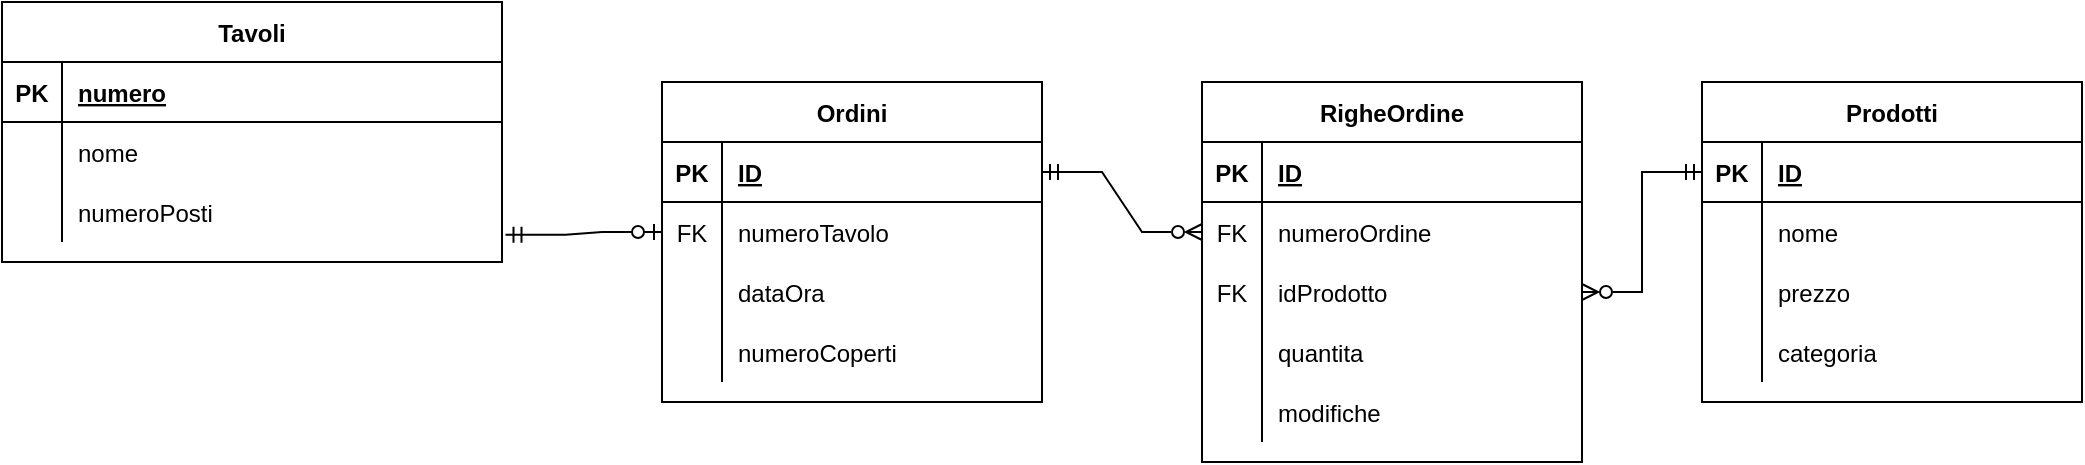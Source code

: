 <mxfile version="26.0.9">
  <diagram id="R2lEEEUBdFMjLlhIrx00" name="Page-1">
    <mxGraphModel dx="2284" dy="836" grid="1" gridSize="10" guides="1" tooltips="1" connect="1" arrows="1" fold="1" page="1" pageScale="1" pageWidth="850" pageHeight="1100" math="0" shadow="0" extFonts="Permanent Marker^https://fonts.googleapis.com/css?family=Permanent+Marker">
      <root>
        <mxCell id="0" />
        <mxCell id="1" parent="0" />
        <mxCell id="C-vyLk0tnHw3VtMMgP7b-23" value="Tavoli" style="shape=table;startSize=30;container=1;collapsible=1;childLayout=tableLayout;fixedRows=1;rowLines=0;fontStyle=1;align=center;resizeLast=1;" parent="1" vertex="1">
          <mxGeometry x="-10" y="80" width="250" height="130" as="geometry" />
        </mxCell>
        <mxCell id="C-vyLk0tnHw3VtMMgP7b-24" value="" style="shape=partialRectangle;collapsible=0;dropTarget=0;pointerEvents=0;fillColor=none;points=[[0,0.5],[1,0.5]];portConstraint=eastwest;top=0;left=0;right=0;bottom=1;" parent="C-vyLk0tnHw3VtMMgP7b-23" vertex="1">
          <mxGeometry y="30" width="250" height="30" as="geometry" />
        </mxCell>
        <mxCell id="C-vyLk0tnHw3VtMMgP7b-25" value="PK" style="shape=partialRectangle;overflow=hidden;connectable=0;fillColor=none;top=0;left=0;bottom=0;right=0;fontStyle=1;" parent="C-vyLk0tnHw3VtMMgP7b-24" vertex="1">
          <mxGeometry width="30" height="30" as="geometry">
            <mxRectangle width="30" height="30" as="alternateBounds" />
          </mxGeometry>
        </mxCell>
        <mxCell id="C-vyLk0tnHw3VtMMgP7b-26" value="numero" style="shape=partialRectangle;overflow=hidden;connectable=0;fillColor=none;top=0;left=0;bottom=0;right=0;align=left;spacingLeft=6;fontStyle=5;" parent="C-vyLk0tnHw3VtMMgP7b-24" vertex="1">
          <mxGeometry x="30" width="220" height="30" as="geometry">
            <mxRectangle width="220" height="30" as="alternateBounds" />
          </mxGeometry>
        </mxCell>
        <mxCell id="C-vyLk0tnHw3VtMMgP7b-27" value="" style="shape=partialRectangle;collapsible=0;dropTarget=0;pointerEvents=0;fillColor=none;points=[[0,0.5],[1,0.5]];portConstraint=eastwest;top=0;left=0;right=0;bottom=0;" parent="C-vyLk0tnHw3VtMMgP7b-23" vertex="1">
          <mxGeometry y="60" width="250" height="30" as="geometry" />
        </mxCell>
        <mxCell id="C-vyLk0tnHw3VtMMgP7b-28" value="" style="shape=partialRectangle;overflow=hidden;connectable=0;fillColor=none;top=0;left=0;bottom=0;right=0;" parent="C-vyLk0tnHw3VtMMgP7b-27" vertex="1">
          <mxGeometry width="30" height="30" as="geometry">
            <mxRectangle width="30" height="30" as="alternateBounds" />
          </mxGeometry>
        </mxCell>
        <mxCell id="C-vyLk0tnHw3VtMMgP7b-29" value="nome" style="shape=partialRectangle;overflow=hidden;connectable=0;fillColor=none;top=0;left=0;bottom=0;right=0;align=left;spacingLeft=6;" parent="C-vyLk0tnHw3VtMMgP7b-27" vertex="1">
          <mxGeometry x="30" width="220" height="30" as="geometry">
            <mxRectangle width="220" height="30" as="alternateBounds" />
          </mxGeometry>
        </mxCell>
        <mxCell id="eRWB2cdY8UxytR5iI7Xw-17" value="" style="shape=partialRectangle;collapsible=0;dropTarget=0;pointerEvents=0;fillColor=none;points=[[0,0.5],[1,0.5]];portConstraint=eastwest;top=0;left=0;right=0;bottom=0;" parent="C-vyLk0tnHw3VtMMgP7b-23" vertex="1">
          <mxGeometry y="90" width="250" height="30" as="geometry" />
        </mxCell>
        <mxCell id="eRWB2cdY8UxytR5iI7Xw-18" value="" style="shape=partialRectangle;overflow=hidden;connectable=0;fillColor=none;top=0;left=0;bottom=0;right=0;" parent="eRWB2cdY8UxytR5iI7Xw-17" vertex="1">
          <mxGeometry width="30" height="30" as="geometry">
            <mxRectangle width="30" height="30" as="alternateBounds" />
          </mxGeometry>
        </mxCell>
        <mxCell id="eRWB2cdY8UxytR5iI7Xw-19" value="numeroPosti" style="shape=partialRectangle;overflow=hidden;connectable=0;fillColor=none;top=0;left=0;bottom=0;right=0;align=left;spacingLeft=6;" parent="eRWB2cdY8UxytR5iI7Xw-17" vertex="1">
          <mxGeometry x="30" width="220" height="30" as="geometry">
            <mxRectangle width="220" height="30" as="alternateBounds" />
          </mxGeometry>
        </mxCell>
        <mxCell id="eRWB2cdY8UxytR5iI7Xw-23" value="Ordini" style="shape=table;startSize=30;container=1;collapsible=1;childLayout=tableLayout;fixedRows=1;rowLines=0;fontStyle=1;align=center;resizeLast=1;" parent="1" vertex="1">
          <mxGeometry x="320" y="120" width="190" height="160" as="geometry">
            <mxRectangle x="50" y="550" width="60" height="30" as="alternateBounds" />
          </mxGeometry>
        </mxCell>
        <mxCell id="eRWB2cdY8UxytR5iI7Xw-24" value="" style="shape=partialRectangle;collapsible=0;dropTarget=0;pointerEvents=0;fillColor=none;points=[[0,0.5],[1,0.5]];portConstraint=eastwest;top=0;left=0;right=0;bottom=1;" parent="eRWB2cdY8UxytR5iI7Xw-23" vertex="1">
          <mxGeometry y="30" width="190" height="30" as="geometry" />
        </mxCell>
        <mxCell id="eRWB2cdY8UxytR5iI7Xw-25" value="PK" style="shape=partialRectangle;overflow=hidden;connectable=0;fillColor=none;top=0;left=0;bottom=0;right=0;fontStyle=1;" parent="eRWB2cdY8UxytR5iI7Xw-24" vertex="1">
          <mxGeometry width="30" height="30" as="geometry">
            <mxRectangle width="30" height="30" as="alternateBounds" />
          </mxGeometry>
        </mxCell>
        <mxCell id="eRWB2cdY8UxytR5iI7Xw-26" value="ID" style="shape=partialRectangle;overflow=hidden;connectable=0;fillColor=none;top=0;left=0;bottom=0;right=0;align=left;spacingLeft=6;fontStyle=5;" parent="eRWB2cdY8UxytR5iI7Xw-24" vertex="1">
          <mxGeometry x="30" width="160" height="30" as="geometry">
            <mxRectangle width="160" height="30" as="alternateBounds" />
          </mxGeometry>
        </mxCell>
        <mxCell id="eRWB2cdY8UxytR5iI7Xw-27" value="" style="shape=partialRectangle;collapsible=0;dropTarget=0;pointerEvents=0;fillColor=none;points=[[0,0.5],[1,0.5]];portConstraint=eastwest;top=0;left=0;right=0;bottom=0;" parent="eRWB2cdY8UxytR5iI7Xw-23" vertex="1">
          <mxGeometry y="60" width="190" height="30" as="geometry" />
        </mxCell>
        <mxCell id="eRWB2cdY8UxytR5iI7Xw-28" value="FK" style="shape=partialRectangle;overflow=hidden;connectable=0;fillColor=none;top=0;left=0;bottom=0;right=0;" parent="eRWB2cdY8UxytR5iI7Xw-27" vertex="1">
          <mxGeometry width="30" height="30" as="geometry">
            <mxRectangle width="30" height="30" as="alternateBounds" />
          </mxGeometry>
        </mxCell>
        <mxCell id="eRWB2cdY8UxytR5iI7Xw-29" value="numeroTavolo" style="shape=partialRectangle;overflow=hidden;connectable=0;fillColor=none;top=0;left=0;bottom=0;right=0;align=left;spacingLeft=6;" parent="eRWB2cdY8UxytR5iI7Xw-27" vertex="1">
          <mxGeometry x="30" width="160" height="30" as="geometry">
            <mxRectangle width="160" height="30" as="alternateBounds" />
          </mxGeometry>
        </mxCell>
        <mxCell id="eRWB2cdY8UxytR5iI7Xw-30" value="" style="shape=partialRectangle;collapsible=0;dropTarget=0;pointerEvents=0;fillColor=none;points=[[0,0.5],[1,0.5]];portConstraint=eastwest;top=0;left=0;right=0;bottom=0;" parent="eRWB2cdY8UxytR5iI7Xw-23" vertex="1">
          <mxGeometry y="90" width="190" height="30" as="geometry" />
        </mxCell>
        <mxCell id="eRWB2cdY8UxytR5iI7Xw-31" value="" style="shape=partialRectangle;overflow=hidden;connectable=0;fillColor=none;top=0;left=0;bottom=0;right=0;" parent="eRWB2cdY8UxytR5iI7Xw-30" vertex="1">
          <mxGeometry width="30" height="30" as="geometry">
            <mxRectangle width="30" height="30" as="alternateBounds" />
          </mxGeometry>
        </mxCell>
        <mxCell id="eRWB2cdY8UxytR5iI7Xw-32" value="dataOra" style="shape=partialRectangle;overflow=hidden;connectable=0;fillColor=none;top=0;left=0;bottom=0;right=0;align=left;spacingLeft=6;" parent="eRWB2cdY8UxytR5iI7Xw-30" vertex="1">
          <mxGeometry x="30" width="160" height="30" as="geometry">
            <mxRectangle width="160" height="30" as="alternateBounds" />
          </mxGeometry>
        </mxCell>
        <mxCell id="eRWB2cdY8UxytR5iI7Xw-33" value="" style="shape=partialRectangle;collapsible=0;dropTarget=0;pointerEvents=0;fillColor=none;points=[[0,0.5],[1,0.5]];portConstraint=eastwest;top=0;left=0;right=0;bottom=0;" parent="eRWB2cdY8UxytR5iI7Xw-23" vertex="1">
          <mxGeometry y="120" width="190" height="30" as="geometry" />
        </mxCell>
        <mxCell id="eRWB2cdY8UxytR5iI7Xw-34" value="" style="shape=partialRectangle;overflow=hidden;connectable=0;fillColor=none;top=0;left=0;bottom=0;right=0;" parent="eRWB2cdY8UxytR5iI7Xw-33" vertex="1">
          <mxGeometry width="30" height="30" as="geometry">
            <mxRectangle width="30" height="30" as="alternateBounds" />
          </mxGeometry>
        </mxCell>
        <mxCell id="eRWB2cdY8UxytR5iI7Xw-35" value="numeroCoperti" style="shape=partialRectangle;overflow=hidden;connectable=0;fillColor=none;top=0;left=0;bottom=0;right=0;align=left;spacingLeft=6;" parent="eRWB2cdY8UxytR5iI7Xw-33" vertex="1">
          <mxGeometry x="30" width="160" height="30" as="geometry">
            <mxRectangle width="160" height="30" as="alternateBounds" />
          </mxGeometry>
        </mxCell>
        <mxCell id="3ExfqTjJAd65oJmHLiMI-1" value="" style="edgeStyle=entityRelationEdgeStyle;fontSize=12;html=1;endArrow=ERzeroToOne;endFill=1;rounded=0;exitX=1.007;exitY=0.878;exitDx=0;exitDy=0;exitPerimeter=0;entryX=0;entryY=0.5;entryDx=0;entryDy=0;startArrow=ERmandOne;startFill=0;" parent="1" source="eRWB2cdY8UxytR5iI7Xw-17" target="eRWB2cdY8UxytR5iI7Xw-27" edge="1">
          <mxGeometry width="100" height="100" relative="1" as="geometry">
            <mxPoint x="380" y="260" as="sourcePoint" />
            <mxPoint x="470" y="230" as="targetPoint" />
          </mxGeometry>
        </mxCell>
        <mxCell id="3ExfqTjJAd65oJmHLiMI-2" value="Prodotti" style="shape=table;startSize=30;container=1;collapsible=1;childLayout=tableLayout;fixedRows=1;rowLines=0;fontStyle=1;align=center;resizeLast=1;" parent="1" vertex="1">
          <mxGeometry x="840" y="120" width="190" height="160" as="geometry">
            <mxRectangle x="50" y="550" width="60" height="30" as="alternateBounds" />
          </mxGeometry>
        </mxCell>
        <mxCell id="3ExfqTjJAd65oJmHLiMI-3" value="" style="shape=partialRectangle;collapsible=0;dropTarget=0;pointerEvents=0;fillColor=none;points=[[0,0.5],[1,0.5]];portConstraint=eastwest;top=0;left=0;right=0;bottom=1;" parent="3ExfqTjJAd65oJmHLiMI-2" vertex="1">
          <mxGeometry y="30" width="190" height="30" as="geometry" />
        </mxCell>
        <mxCell id="3ExfqTjJAd65oJmHLiMI-4" value="PK" style="shape=partialRectangle;overflow=hidden;connectable=0;fillColor=none;top=0;left=0;bottom=0;right=0;fontStyle=1;" parent="3ExfqTjJAd65oJmHLiMI-3" vertex="1">
          <mxGeometry width="30" height="30" as="geometry">
            <mxRectangle width="30" height="30" as="alternateBounds" />
          </mxGeometry>
        </mxCell>
        <mxCell id="3ExfqTjJAd65oJmHLiMI-5" value="ID" style="shape=partialRectangle;overflow=hidden;connectable=0;fillColor=none;top=0;left=0;bottom=0;right=0;align=left;spacingLeft=6;fontStyle=5;" parent="3ExfqTjJAd65oJmHLiMI-3" vertex="1">
          <mxGeometry x="30" width="160" height="30" as="geometry">
            <mxRectangle width="160" height="30" as="alternateBounds" />
          </mxGeometry>
        </mxCell>
        <mxCell id="3ExfqTjJAd65oJmHLiMI-6" value="" style="shape=partialRectangle;collapsible=0;dropTarget=0;pointerEvents=0;fillColor=none;points=[[0,0.5],[1,0.5]];portConstraint=eastwest;top=0;left=0;right=0;bottom=0;" parent="3ExfqTjJAd65oJmHLiMI-2" vertex="1">
          <mxGeometry y="60" width="190" height="30" as="geometry" />
        </mxCell>
        <mxCell id="3ExfqTjJAd65oJmHLiMI-7" value="" style="shape=partialRectangle;overflow=hidden;connectable=0;fillColor=none;top=0;left=0;bottom=0;right=0;" parent="3ExfqTjJAd65oJmHLiMI-6" vertex="1">
          <mxGeometry width="30" height="30" as="geometry">
            <mxRectangle width="30" height="30" as="alternateBounds" />
          </mxGeometry>
        </mxCell>
        <mxCell id="3ExfqTjJAd65oJmHLiMI-8" value="nome" style="shape=partialRectangle;overflow=hidden;connectable=0;fillColor=none;top=0;left=0;bottom=0;right=0;align=left;spacingLeft=6;" parent="3ExfqTjJAd65oJmHLiMI-6" vertex="1">
          <mxGeometry x="30" width="160" height="30" as="geometry">
            <mxRectangle width="160" height="30" as="alternateBounds" />
          </mxGeometry>
        </mxCell>
        <mxCell id="3ExfqTjJAd65oJmHLiMI-9" value="" style="shape=partialRectangle;collapsible=0;dropTarget=0;pointerEvents=0;fillColor=none;points=[[0,0.5],[1,0.5]];portConstraint=eastwest;top=0;left=0;right=0;bottom=0;" parent="3ExfqTjJAd65oJmHLiMI-2" vertex="1">
          <mxGeometry y="90" width="190" height="30" as="geometry" />
        </mxCell>
        <mxCell id="3ExfqTjJAd65oJmHLiMI-10" value="" style="shape=partialRectangle;overflow=hidden;connectable=0;fillColor=none;top=0;left=0;bottom=0;right=0;" parent="3ExfqTjJAd65oJmHLiMI-9" vertex="1">
          <mxGeometry width="30" height="30" as="geometry">
            <mxRectangle width="30" height="30" as="alternateBounds" />
          </mxGeometry>
        </mxCell>
        <mxCell id="3ExfqTjJAd65oJmHLiMI-11" value="prezzo" style="shape=partialRectangle;overflow=hidden;connectable=0;fillColor=none;top=0;left=0;bottom=0;right=0;align=left;spacingLeft=6;" parent="3ExfqTjJAd65oJmHLiMI-9" vertex="1">
          <mxGeometry x="30" width="160" height="30" as="geometry">
            <mxRectangle width="160" height="30" as="alternateBounds" />
          </mxGeometry>
        </mxCell>
        <mxCell id="3ExfqTjJAd65oJmHLiMI-12" value="" style="shape=partialRectangle;collapsible=0;dropTarget=0;pointerEvents=0;fillColor=none;points=[[0,0.5],[1,0.5]];portConstraint=eastwest;top=0;left=0;right=0;bottom=0;" parent="3ExfqTjJAd65oJmHLiMI-2" vertex="1">
          <mxGeometry y="120" width="190" height="30" as="geometry" />
        </mxCell>
        <mxCell id="3ExfqTjJAd65oJmHLiMI-13" value="" style="shape=partialRectangle;overflow=hidden;connectable=0;fillColor=none;top=0;left=0;bottom=0;right=0;" parent="3ExfqTjJAd65oJmHLiMI-12" vertex="1">
          <mxGeometry width="30" height="30" as="geometry">
            <mxRectangle width="30" height="30" as="alternateBounds" />
          </mxGeometry>
        </mxCell>
        <mxCell id="3ExfqTjJAd65oJmHLiMI-14" value="categoria" style="shape=partialRectangle;overflow=hidden;connectable=0;fillColor=none;top=0;left=0;bottom=0;right=0;align=left;spacingLeft=6;" parent="3ExfqTjJAd65oJmHLiMI-12" vertex="1">
          <mxGeometry x="30" width="160" height="30" as="geometry">
            <mxRectangle width="160" height="30" as="alternateBounds" />
          </mxGeometry>
        </mxCell>
        <mxCell id="3ExfqTjJAd65oJmHLiMI-15" value="RigheOrdine" style="shape=table;startSize=30;container=1;collapsible=1;childLayout=tableLayout;fixedRows=1;rowLines=0;fontStyle=1;align=center;resizeLast=1;" parent="1" vertex="1">
          <mxGeometry x="590" y="120" width="190" height="190" as="geometry">
            <mxRectangle x="50" y="550" width="60" height="30" as="alternateBounds" />
          </mxGeometry>
        </mxCell>
        <mxCell id="3ExfqTjJAd65oJmHLiMI-16" value="" style="shape=partialRectangle;collapsible=0;dropTarget=0;pointerEvents=0;fillColor=none;points=[[0,0.5],[1,0.5]];portConstraint=eastwest;top=0;left=0;right=0;bottom=1;" parent="3ExfqTjJAd65oJmHLiMI-15" vertex="1">
          <mxGeometry y="30" width="190" height="30" as="geometry" />
        </mxCell>
        <mxCell id="3ExfqTjJAd65oJmHLiMI-17" value="PK" style="shape=partialRectangle;overflow=hidden;connectable=0;fillColor=none;top=0;left=0;bottom=0;right=0;fontStyle=1;" parent="3ExfqTjJAd65oJmHLiMI-16" vertex="1">
          <mxGeometry width="30" height="30" as="geometry">
            <mxRectangle width="30" height="30" as="alternateBounds" />
          </mxGeometry>
        </mxCell>
        <mxCell id="3ExfqTjJAd65oJmHLiMI-18" value="ID" style="shape=partialRectangle;overflow=hidden;connectable=0;fillColor=none;top=0;left=0;bottom=0;right=0;align=left;spacingLeft=6;fontStyle=5;" parent="3ExfqTjJAd65oJmHLiMI-16" vertex="1">
          <mxGeometry x="30" width="160" height="30" as="geometry">
            <mxRectangle width="160" height="30" as="alternateBounds" />
          </mxGeometry>
        </mxCell>
        <mxCell id="3ExfqTjJAd65oJmHLiMI-19" value="" style="shape=partialRectangle;collapsible=0;dropTarget=0;pointerEvents=0;fillColor=none;points=[[0,0.5],[1,0.5]];portConstraint=eastwest;top=0;left=0;right=0;bottom=0;" parent="3ExfqTjJAd65oJmHLiMI-15" vertex="1">
          <mxGeometry y="60" width="190" height="30" as="geometry" />
        </mxCell>
        <mxCell id="3ExfqTjJAd65oJmHLiMI-20" value="FK" style="shape=partialRectangle;overflow=hidden;connectable=0;fillColor=none;top=0;left=0;bottom=0;right=0;" parent="3ExfqTjJAd65oJmHLiMI-19" vertex="1">
          <mxGeometry width="30" height="30" as="geometry">
            <mxRectangle width="30" height="30" as="alternateBounds" />
          </mxGeometry>
        </mxCell>
        <mxCell id="3ExfqTjJAd65oJmHLiMI-21" value="numeroOrdine" style="shape=partialRectangle;overflow=hidden;connectable=0;fillColor=none;top=0;left=0;bottom=0;right=0;align=left;spacingLeft=6;" parent="3ExfqTjJAd65oJmHLiMI-19" vertex="1">
          <mxGeometry x="30" width="160" height="30" as="geometry">
            <mxRectangle width="160" height="30" as="alternateBounds" />
          </mxGeometry>
        </mxCell>
        <mxCell id="3ExfqTjJAd65oJmHLiMI-22" value="" style="shape=partialRectangle;collapsible=0;dropTarget=0;pointerEvents=0;fillColor=none;points=[[0,0.5],[1,0.5]];portConstraint=eastwest;top=0;left=0;right=0;bottom=0;" parent="3ExfqTjJAd65oJmHLiMI-15" vertex="1">
          <mxGeometry y="90" width="190" height="30" as="geometry" />
        </mxCell>
        <mxCell id="3ExfqTjJAd65oJmHLiMI-23" value="FK" style="shape=partialRectangle;overflow=hidden;connectable=0;fillColor=none;top=0;left=0;bottom=0;right=0;" parent="3ExfqTjJAd65oJmHLiMI-22" vertex="1">
          <mxGeometry width="30" height="30" as="geometry">
            <mxRectangle width="30" height="30" as="alternateBounds" />
          </mxGeometry>
        </mxCell>
        <mxCell id="3ExfqTjJAd65oJmHLiMI-24" value="idProdotto" style="shape=partialRectangle;overflow=hidden;connectable=0;fillColor=none;top=0;left=0;bottom=0;right=0;align=left;spacingLeft=6;" parent="3ExfqTjJAd65oJmHLiMI-22" vertex="1">
          <mxGeometry x="30" width="160" height="30" as="geometry">
            <mxRectangle width="160" height="30" as="alternateBounds" />
          </mxGeometry>
        </mxCell>
        <mxCell id="3ExfqTjJAd65oJmHLiMI-25" value="" style="shape=partialRectangle;collapsible=0;dropTarget=0;pointerEvents=0;fillColor=none;points=[[0,0.5],[1,0.5]];portConstraint=eastwest;top=0;left=0;right=0;bottom=0;" parent="3ExfqTjJAd65oJmHLiMI-15" vertex="1">
          <mxGeometry y="120" width="190" height="30" as="geometry" />
        </mxCell>
        <mxCell id="3ExfqTjJAd65oJmHLiMI-26" value="" style="shape=partialRectangle;overflow=hidden;connectable=0;fillColor=none;top=0;left=0;bottom=0;right=0;" parent="3ExfqTjJAd65oJmHLiMI-25" vertex="1">
          <mxGeometry width="30" height="30" as="geometry">
            <mxRectangle width="30" height="30" as="alternateBounds" />
          </mxGeometry>
        </mxCell>
        <mxCell id="3ExfqTjJAd65oJmHLiMI-27" value="quantita" style="shape=partialRectangle;overflow=hidden;connectable=0;fillColor=none;top=0;left=0;bottom=0;right=0;align=left;spacingLeft=6;" parent="3ExfqTjJAd65oJmHLiMI-25" vertex="1">
          <mxGeometry x="30" width="160" height="30" as="geometry">
            <mxRectangle width="160" height="30" as="alternateBounds" />
          </mxGeometry>
        </mxCell>
        <mxCell id="3ExfqTjJAd65oJmHLiMI-28" value="" style="shape=partialRectangle;collapsible=0;dropTarget=0;pointerEvents=0;fillColor=none;points=[[0,0.5],[1,0.5]];portConstraint=eastwest;top=0;left=0;right=0;bottom=0;" parent="3ExfqTjJAd65oJmHLiMI-15" vertex="1">
          <mxGeometry y="150" width="190" height="30" as="geometry" />
        </mxCell>
        <mxCell id="3ExfqTjJAd65oJmHLiMI-29" value="" style="shape=partialRectangle;overflow=hidden;connectable=0;fillColor=none;top=0;left=0;bottom=0;right=0;" parent="3ExfqTjJAd65oJmHLiMI-28" vertex="1">
          <mxGeometry width="30" height="30" as="geometry">
            <mxRectangle width="30" height="30" as="alternateBounds" />
          </mxGeometry>
        </mxCell>
        <mxCell id="3ExfqTjJAd65oJmHLiMI-30" value="modifiche" style="shape=partialRectangle;overflow=hidden;connectable=0;fillColor=none;top=0;left=0;bottom=0;right=0;align=left;spacingLeft=6;" parent="3ExfqTjJAd65oJmHLiMI-28" vertex="1">
          <mxGeometry x="30" width="160" height="30" as="geometry">
            <mxRectangle width="160" height="30" as="alternateBounds" />
          </mxGeometry>
        </mxCell>
        <mxCell id="3ExfqTjJAd65oJmHLiMI-31" value="" style="edgeStyle=entityRelationEdgeStyle;fontSize=12;html=1;endArrow=ERzeroToMany;startArrow=ERmandOne;rounded=0;exitX=1;exitY=0.5;exitDx=0;exitDy=0;entryX=0;entryY=0.5;entryDx=0;entryDy=0;endFill=0;" parent="1" source="eRWB2cdY8UxytR5iI7Xw-24" target="3ExfqTjJAd65oJmHLiMI-19" edge="1">
          <mxGeometry width="100" height="100" relative="1" as="geometry">
            <mxPoint x="380" y="260" as="sourcePoint" />
            <mxPoint x="480" y="160" as="targetPoint" />
          </mxGeometry>
        </mxCell>
        <mxCell id="3ExfqTjJAd65oJmHLiMI-32" value="" style="edgeStyle=entityRelationEdgeStyle;fontSize=12;html=1;endArrow=ERzeroToMany;startArrow=ERmandOne;rounded=0;exitX=0;exitY=0.5;exitDx=0;exitDy=0;entryX=1;entryY=0.5;entryDx=0;entryDy=0;endFill=0;" parent="1" source="3ExfqTjJAd65oJmHLiMI-3" target="3ExfqTjJAd65oJmHLiMI-22" edge="1">
          <mxGeometry width="100" height="100" relative="1" as="geometry">
            <mxPoint x="520" y="175" as="sourcePoint" />
            <mxPoint x="590" y="205" as="targetPoint" />
          </mxGeometry>
        </mxCell>
      </root>
    </mxGraphModel>
  </diagram>
</mxfile>
